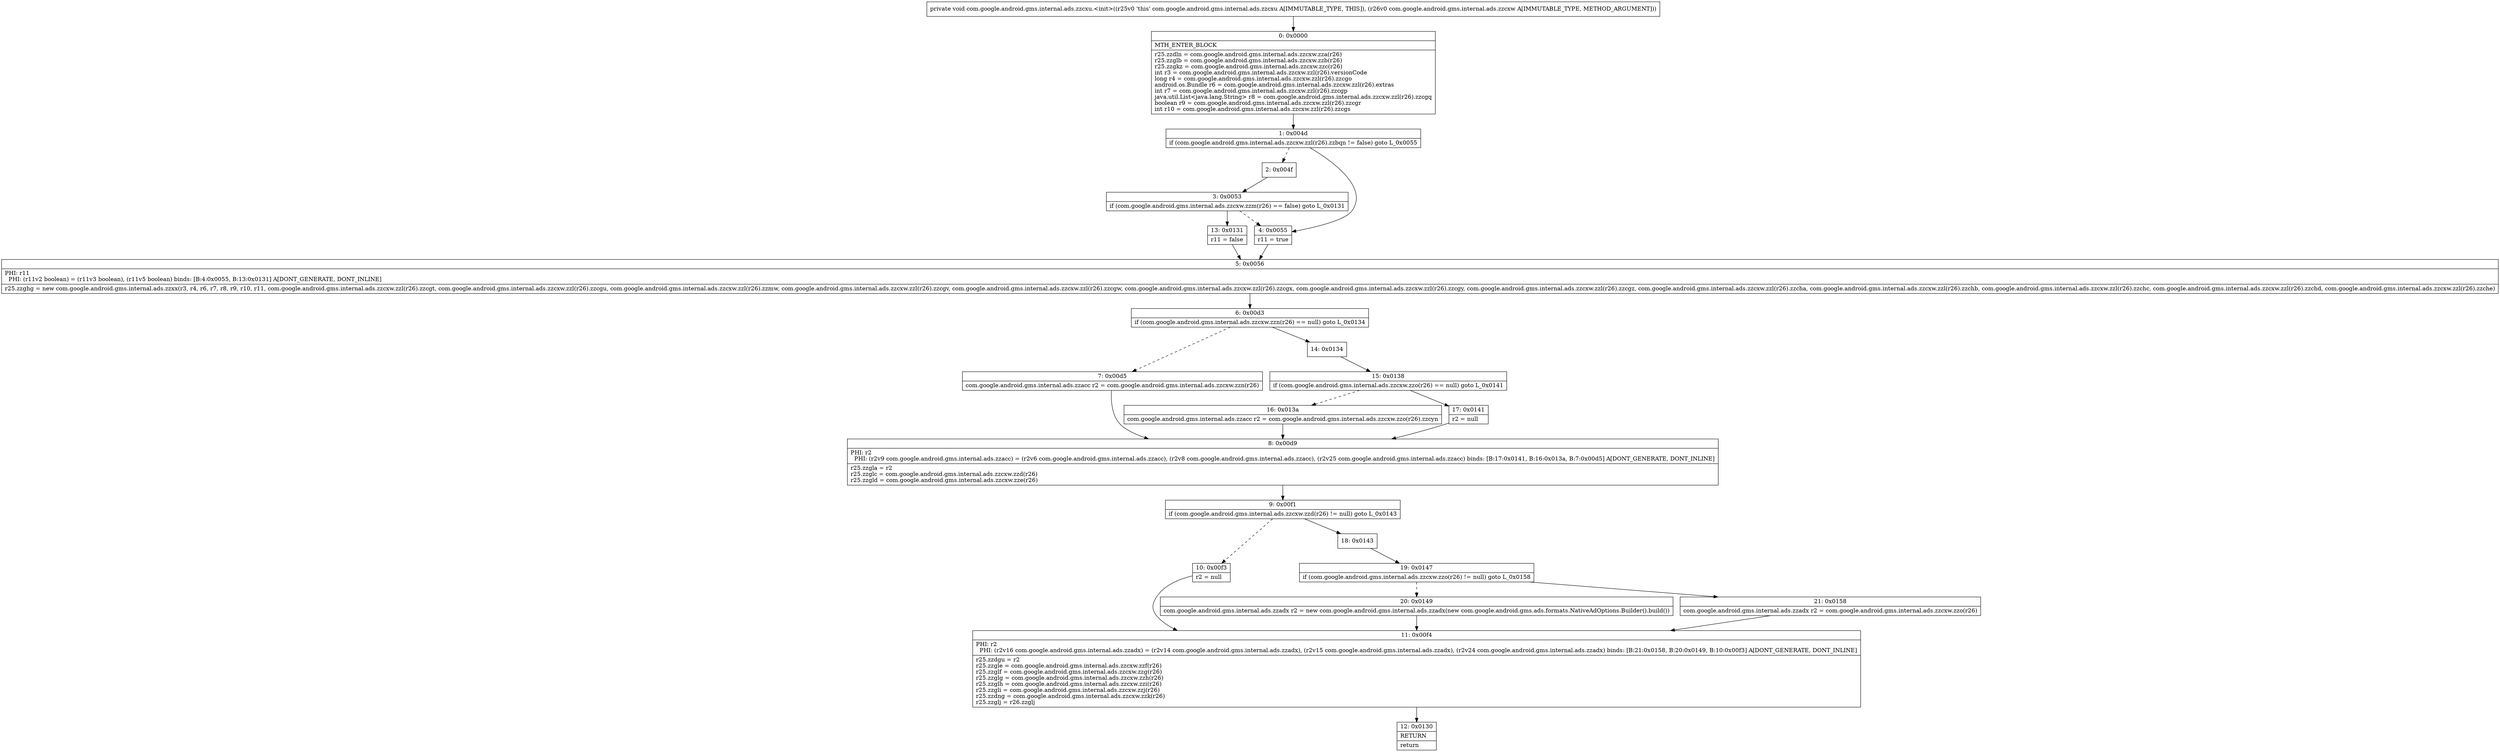 digraph "CFG forcom.google.android.gms.internal.ads.zzcxu.\<init\>(Lcom\/google\/android\/gms\/internal\/ads\/zzcxw;)V" {
Node_0 [shape=record,label="{0\:\ 0x0000|MTH_ENTER_BLOCK\l|r25.zzdln = com.google.android.gms.internal.ads.zzcxw.zza(r26)\lr25.zzglb = com.google.android.gms.internal.ads.zzcxw.zzb(r26)\lr25.zzgkz = com.google.android.gms.internal.ads.zzcxw.zzc(r26)\lint r3 = com.google.android.gms.internal.ads.zzcxw.zzl(r26).versionCode\llong r4 = com.google.android.gms.internal.ads.zzcxw.zzl(r26).zzcgo\landroid.os.Bundle r6 = com.google.android.gms.internal.ads.zzcxw.zzl(r26).extras\lint r7 = com.google.android.gms.internal.ads.zzcxw.zzl(r26).zzcgp\ljava.util.List\<java.lang.String\> r8 = com.google.android.gms.internal.ads.zzcxw.zzl(r26).zzcgq\lboolean r9 = com.google.android.gms.internal.ads.zzcxw.zzl(r26).zzcgr\lint r10 = com.google.android.gms.internal.ads.zzcxw.zzl(r26).zzcgs\l}"];
Node_1 [shape=record,label="{1\:\ 0x004d|if (com.google.android.gms.internal.ads.zzcxw.zzl(r26).zzbqn != false) goto L_0x0055\l}"];
Node_2 [shape=record,label="{2\:\ 0x004f}"];
Node_3 [shape=record,label="{3\:\ 0x0053|if (com.google.android.gms.internal.ads.zzcxw.zzm(r26) == false) goto L_0x0131\l}"];
Node_4 [shape=record,label="{4\:\ 0x0055|r11 = true\l}"];
Node_5 [shape=record,label="{5\:\ 0x0056|PHI: r11 \l  PHI: (r11v2 boolean) = (r11v3 boolean), (r11v5 boolean) binds: [B:4:0x0055, B:13:0x0131] A[DONT_GENERATE, DONT_INLINE]\l|r25.zzghg = new com.google.android.gms.internal.ads.zzxx(r3, r4, r6, r7, r8, r9, r10, r11, com.google.android.gms.internal.ads.zzcxw.zzl(r26).zzcgt, com.google.android.gms.internal.ads.zzcxw.zzl(r26).zzcgu, com.google.android.gms.internal.ads.zzcxw.zzl(r26).zzmw, com.google.android.gms.internal.ads.zzcxw.zzl(r26).zzcgv, com.google.android.gms.internal.ads.zzcxw.zzl(r26).zzcgw, com.google.android.gms.internal.ads.zzcxw.zzl(r26).zzcgx, com.google.android.gms.internal.ads.zzcxw.zzl(r26).zzcgy, com.google.android.gms.internal.ads.zzcxw.zzl(r26).zzcgz, com.google.android.gms.internal.ads.zzcxw.zzl(r26).zzcha, com.google.android.gms.internal.ads.zzcxw.zzl(r26).zzchb, com.google.android.gms.internal.ads.zzcxw.zzl(r26).zzchc, com.google.android.gms.internal.ads.zzcxw.zzl(r26).zzchd, com.google.android.gms.internal.ads.zzcxw.zzl(r26).zzche)\l}"];
Node_6 [shape=record,label="{6\:\ 0x00d3|if (com.google.android.gms.internal.ads.zzcxw.zzn(r26) == null) goto L_0x0134\l}"];
Node_7 [shape=record,label="{7\:\ 0x00d5|com.google.android.gms.internal.ads.zzacc r2 = com.google.android.gms.internal.ads.zzcxw.zzn(r26)\l}"];
Node_8 [shape=record,label="{8\:\ 0x00d9|PHI: r2 \l  PHI: (r2v9 com.google.android.gms.internal.ads.zzacc) = (r2v6 com.google.android.gms.internal.ads.zzacc), (r2v8 com.google.android.gms.internal.ads.zzacc), (r2v25 com.google.android.gms.internal.ads.zzacc) binds: [B:17:0x0141, B:16:0x013a, B:7:0x00d5] A[DONT_GENERATE, DONT_INLINE]\l|r25.zzgla = r2\lr25.zzglc = com.google.android.gms.internal.ads.zzcxw.zzd(r26)\lr25.zzgld = com.google.android.gms.internal.ads.zzcxw.zze(r26)\l}"];
Node_9 [shape=record,label="{9\:\ 0x00f1|if (com.google.android.gms.internal.ads.zzcxw.zzd(r26) != null) goto L_0x0143\l}"];
Node_10 [shape=record,label="{10\:\ 0x00f3|r2 = null\l}"];
Node_11 [shape=record,label="{11\:\ 0x00f4|PHI: r2 \l  PHI: (r2v16 com.google.android.gms.internal.ads.zzadx) = (r2v14 com.google.android.gms.internal.ads.zzadx), (r2v15 com.google.android.gms.internal.ads.zzadx), (r2v24 com.google.android.gms.internal.ads.zzadx) binds: [B:21:0x0158, B:20:0x0149, B:10:0x00f3] A[DONT_GENERATE, DONT_INLINE]\l|r25.zzdgu = r2\lr25.zzgle = com.google.android.gms.internal.ads.zzcxw.zzf(r26)\lr25.zzglf = com.google.android.gms.internal.ads.zzcxw.zzg(r26)\lr25.zzglg = com.google.android.gms.internal.ads.zzcxw.zzh(r26)\lr25.zzglh = com.google.android.gms.internal.ads.zzcxw.zzi(r26)\lr25.zzgli = com.google.android.gms.internal.ads.zzcxw.zzj(r26)\lr25.zzdng = com.google.android.gms.internal.ads.zzcxw.zzk(r26)\lr25.zzglj = r26.zzglj\l}"];
Node_12 [shape=record,label="{12\:\ 0x0130|RETURN\l|return\l}"];
Node_13 [shape=record,label="{13\:\ 0x0131|r11 = false\l}"];
Node_14 [shape=record,label="{14\:\ 0x0134}"];
Node_15 [shape=record,label="{15\:\ 0x0138|if (com.google.android.gms.internal.ads.zzcxw.zzo(r26) == null) goto L_0x0141\l}"];
Node_16 [shape=record,label="{16\:\ 0x013a|com.google.android.gms.internal.ads.zzacc r2 = com.google.android.gms.internal.ads.zzcxw.zzo(r26).zzcyn\l}"];
Node_17 [shape=record,label="{17\:\ 0x0141|r2 = null\l}"];
Node_18 [shape=record,label="{18\:\ 0x0143}"];
Node_19 [shape=record,label="{19\:\ 0x0147|if (com.google.android.gms.internal.ads.zzcxw.zzo(r26) != null) goto L_0x0158\l}"];
Node_20 [shape=record,label="{20\:\ 0x0149|com.google.android.gms.internal.ads.zzadx r2 = new com.google.android.gms.internal.ads.zzadx(new com.google.android.gms.ads.formats.NativeAdOptions.Builder().build())\l}"];
Node_21 [shape=record,label="{21\:\ 0x0158|com.google.android.gms.internal.ads.zzadx r2 = com.google.android.gms.internal.ads.zzcxw.zzo(r26)\l}"];
MethodNode[shape=record,label="{private void com.google.android.gms.internal.ads.zzcxu.\<init\>((r25v0 'this' com.google.android.gms.internal.ads.zzcxu A[IMMUTABLE_TYPE, THIS]), (r26v0 com.google.android.gms.internal.ads.zzcxw A[IMMUTABLE_TYPE, METHOD_ARGUMENT])) }"];
MethodNode -> Node_0;
Node_0 -> Node_1;
Node_1 -> Node_2[style=dashed];
Node_1 -> Node_4;
Node_2 -> Node_3;
Node_3 -> Node_4[style=dashed];
Node_3 -> Node_13;
Node_4 -> Node_5;
Node_5 -> Node_6;
Node_6 -> Node_7[style=dashed];
Node_6 -> Node_14;
Node_7 -> Node_8;
Node_8 -> Node_9;
Node_9 -> Node_10[style=dashed];
Node_9 -> Node_18;
Node_10 -> Node_11;
Node_11 -> Node_12;
Node_13 -> Node_5;
Node_14 -> Node_15;
Node_15 -> Node_16[style=dashed];
Node_15 -> Node_17;
Node_16 -> Node_8;
Node_17 -> Node_8;
Node_18 -> Node_19;
Node_19 -> Node_20[style=dashed];
Node_19 -> Node_21;
Node_20 -> Node_11;
Node_21 -> Node_11;
}


